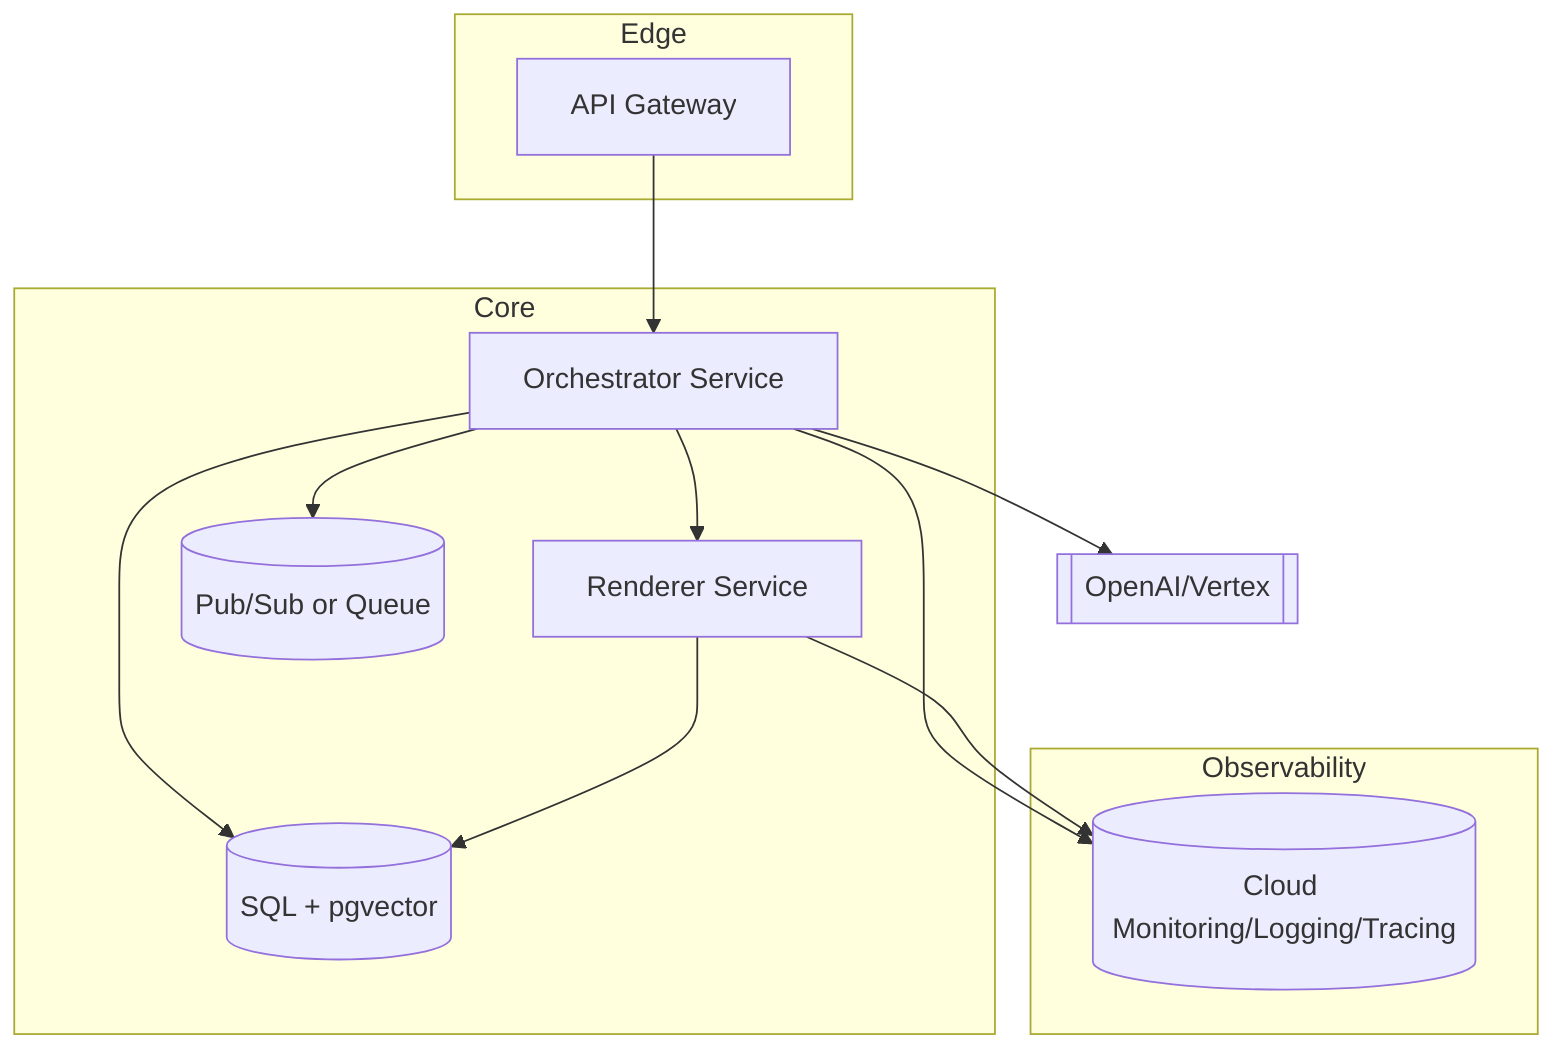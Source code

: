 %% Mermaid C4-Container (skeleton)
flowchart TB
  subgraph Edge
    gateway[API Gateway]
  end
  subgraph Core
    orchestrator[Orchestrator Service]
    renderer[Renderer Service]
    q[(Pub/Sub or Queue)]
    db[(SQL + pgvector)]
  end
  subgraph Observability
    monitor[(Cloud Monitoring/Logging/Tracing)]
  end
  openai[[OpenAI/Vertex]]

  gateway --> orchestrator
  orchestrator --> renderer
  orchestrator --> q
  orchestrator --> db
  renderer --> db
  orchestrator --> openai
  orchestrator --> monitor
  renderer --> monitor